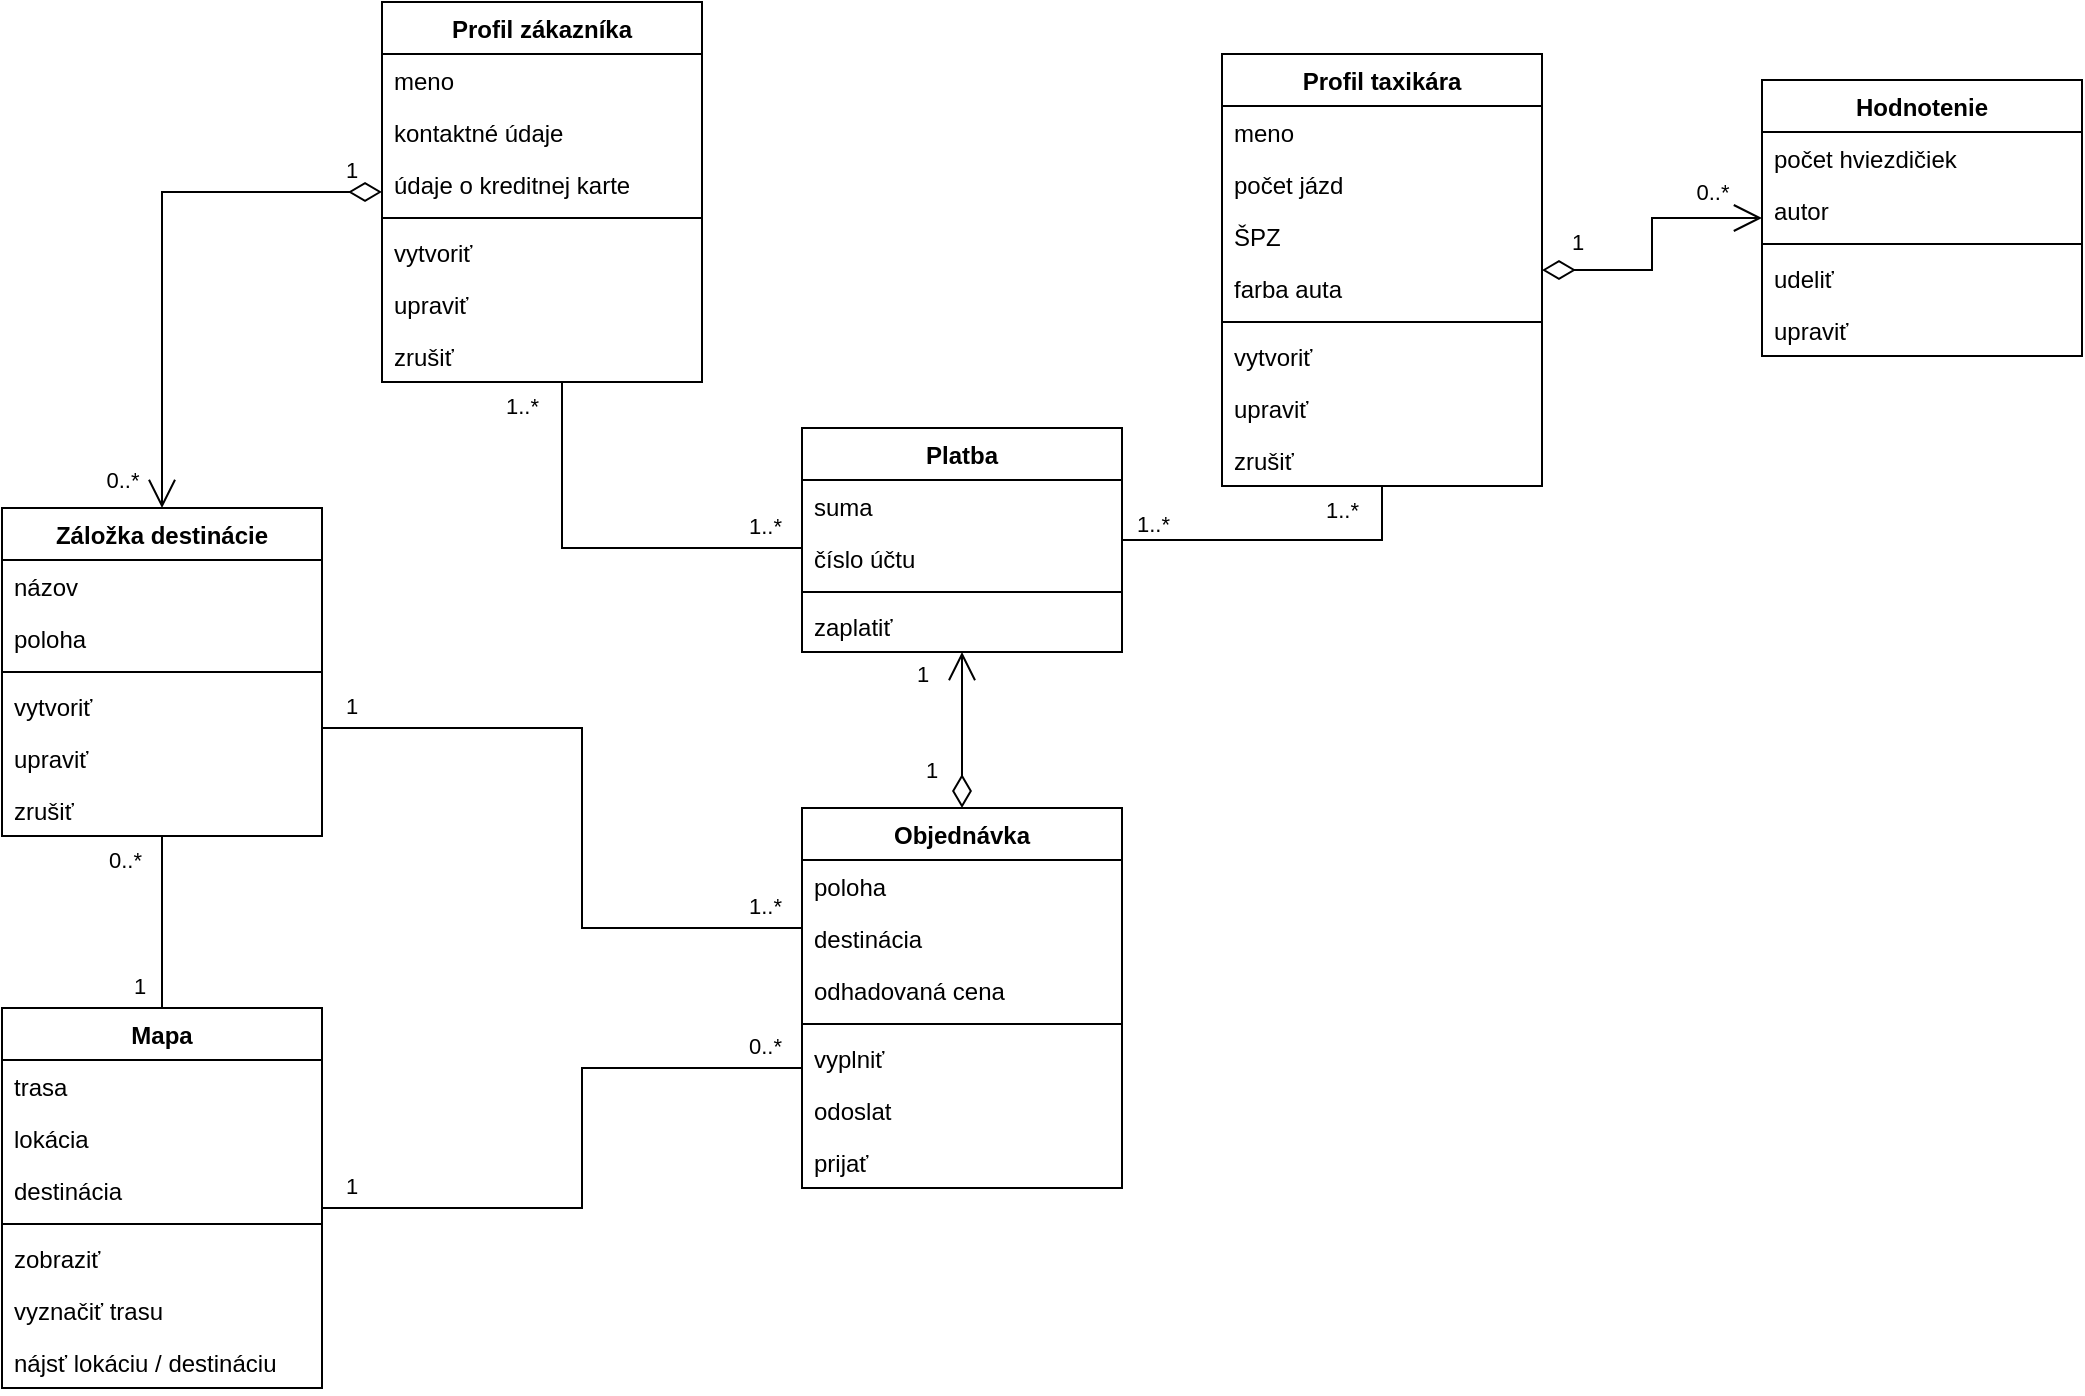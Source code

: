 <mxfile version="17.2.1" type="github">
  <diagram id="mN1ouyrNTuctR9NaxwXK" name="Page-1">
    <mxGraphModel dx="631" dy="874" grid="1" gridSize="10" guides="1" tooltips="1" connect="1" arrows="1" fold="1" page="1" pageScale="1" pageWidth="827" pageHeight="1169" math="0" shadow="0">
      <root>
        <mxCell id="0" />
        <mxCell id="1" parent="0" />
        <mxCell id="VDZjWGTv7sK5HXdo6hYH-1" value="Objednávka" style="swimlane;fontStyle=1;align=center;verticalAlign=top;childLayout=stackLayout;horizontal=1;startSize=26;horizontalStack=0;resizeParent=1;resizeParentMax=0;resizeLast=0;collapsible=1;marginBottom=0;" parent="1" vertex="1">
          <mxGeometry x="750" y="603" width="160" height="190" as="geometry" />
        </mxCell>
        <mxCell id="VDZjWGTv7sK5HXdo6hYH-2" value="poloha" style="text;strokeColor=none;fillColor=none;align=left;verticalAlign=top;spacingLeft=4;spacingRight=4;overflow=hidden;rotatable=0;points=[[0,0.5],[1,0.5]];portConstraint=eastwest;" parent="VDZjWGTv7sK5HXdo6hYH-1" vertex="1">
          <mxGeometry y="26" width="160" height="26" as="geometry" />
        </mxCell>
        <mxCell id="VDZjWGTv7sK5HXdo6hYH-36" value="destinácia" style="text;strokeColor=none;fillColor=none;align=left;verticalAlign=top;spacingLeft=4;spacingRight=4;overflow=hidden;rotatable=0;points=[[0,0.5],[1,0.5]];portConstraint=eastwest;" parent="VDZjWGTv7sK5HXdo6hYH-1" vertex="1">
          <mxGeometry y="52" width="160" height="26" as="geometry" />
        </mxCell>
        <mxCell id="o1BVJ0uTKJW_cMdWR_Qv-1" value="odhadovaná cena" style="text;strokeColor=none;fillColor=none;align=left;verticalAlign=top;spacingLeft=4;spacingRight=4;overflow=hidden;rotatable=0;points=[[0,0.5],[1,0.5]];portConstraint=eastwest;" parent="VDZjWGTv7sK5HXdo6hYH-1" vertex="1">
          <mxGeometry y="78" width="160" height="26" as="geometry" />
        </mxCell>
        <mxCell id="VDZjWGTv7sK5HXdo6hYH-3" value="" style="line;strokeWidth=1;fillColor=none;align=left;verticalAlign=middle;spacingTop=-1;spacingLeft=3;spacingRight=3;rotatable=0;labelPosition=right;points=[];portConstraint=eastwest;" parent="VDZjWGTv7sK5HXdo6hYH-1" vertex="1">
          <mxGeometry y="104" width="160" height="8" as="geometry" />
        </mxCell>
        <mxCell id="VDZjWGTv7sK5HXdo6hYH-4" value="vyplniť" style="text;strokeColor=none;fillColor=none;align=left;verticalAlign=top;spacingLeft=4;spacingRight=4;overflow=hidden;rotatable=0;points=[[0,0.5],[1,0.5]];portConstraint=eastwest;" parent="VDZjWGTv7sK5HXdo6hYH-1" vertex="1">
          <mxGeometry y="112" width="160" height="26" as="geometry" />
        </mxCell>
        <mxCell id="VDZjWGTv7sK5HXdo6hYH-37" value="odoslat" style="text;strokeColor=none;fillColor=none;align=left;verticalAlign=top;spacingLeft=4;spacingRight=4;overflow=hidden;rotatable=0;points=[[0,0.5],[1,0.5]];portConstraint=eastwest;" parent="VDZjWGTv7sK5HXdo6hYH-1" vertex="1">
          <mxGeometry y="138" width="160" height="26" as="geometry" />
        </mxCell>
        <mxCell id="VDZjWGTv7sK5HXdo6hYH-38" value="prijať" style="text;strokeColor=none;fillColor=none;align=left;verticalAlign=top;spacingLeft=4;spacingRight=4;overflow=hidden;rotatable=0;points=[[0,0.5],[1,0.5]];portConstraint=eastwest;" parent="VDZjWGTv7sK5HXdo6hYH-1" vertex="1">
          <mxGeometry y="164" width="160" height="26" as="geometry" />
        </mxCell>
        <mxCell id="VDZjWGTv7sK5HXdo6hYH-9" value="Hodnotenie" style="swimlane;fontStyle=1;align=center;verticalAlign=top;childLayout=stackLayout;horizontal=1;startSize=26;horizontalStack=0;resizeParent=1;resizeParentMax=0;resizeLast=0;collapsible=1;marginBottom=0;" parent="1" vertex="1">
          <mxGeometry x="1230" y="239" width="160" height="138" as="geometry" />
        </mxCell>
        <mxCell id="VDZjWGTv7sK5HXdo6hYH-10" value="počet hviezdičiek" style="text;strokeColor=none;fillColor=none;align=left;verticalAlign=top;spacingLeft=4;spacingRight=4;overflow=hidden;rotatable=0;points=[[0,0.5],[1,0.5]];portConstraint=eastwest;" parent="VDZjWGTv7sK5HXdo6hYH-9" vertex="1">
          <mxGeometry y="26" width="160" height="26" as="geometry" />
        </mxCell>
        <mxCell id="VDZjWGTv7sK5HXdo6hYH-47" value="autor" style="text;strokeColor=none;fillColor=none;align=left;verticalAlign=top;spacingLeft=4;spacingRight=4;overflow=hidden;rotatable=0;points=[[0,0.5],[1,0.5]];portConstraint=eastwest;" parent="VDZjWGTv7sK5HXdo6hYH-9" vertex="1">
          <mxGeometry y="52" width="160" height="26" as="geometry" />
        </mxCell>
        <mxCell id="VDZjWGTv7sK5HXdo6hYH-11" value="" style="line;strokeWidth=1;fillColor=none;align=left;verticalAlign=middle;spacingTop=-1;spacingLeft=3;spacingRight=3;rotatable=0;labelPosition=right;points=[];portConstraint=eastwest;" parent="VDZjWGTv7sK5HXdo6hYH-9" vertex="1">
          <mxGeometry y="78" width="160" height="8" as="geometry" />
        </mxCell>
        <mxCell id="VDZjWGTv7sK5HXdo6hYH-12" value="udeliť" style="text;strokeColor=none;fillColor=none;align=left;verticalAlign=top;spacingLeft=4;spacingRight=4;overflow=hidden;rotatable=0;points=[[0,0.5],[1,0.5]];portConstraint=eastwest;" parent="VDZjWGTv7sK5HXdo6hYH-9" vertex="1">
          <mxGeometry y="86" width="160" height="26" as="geometry" />
        </mxCell>
        <mxCell id="VDZjWGTv7sK5HXdo6hYH-51" value="upraviť" style="text;strokeColor=none;fillColor=none;align=left;verticalAlign=top;spacingLeft=4;spacingRight=4;overflow=hidden;rotatable=0;points=[[0,0.5],[1,0.5]];portConstraint=eastwest;" parent="VDZjWGTv7sK5HXdo6hYH-9" vertex="1">
          <mxGeometry y="112" width="160" height="26" as="geometry" />
        </mxCell>
        <mxCell id="VDZjWGTv7sK5HXdo6hYH-13" value="Profil taxikára" style="swimlane;fontStyle=1;align=center;verticalAlign=top;childLayout=stackLayout;horizontal=1;startSize=26;horizontalStack=0;resizeParent=1;resizeParentMax=0;resizeLast=0;collapsible=1;marginBottom=0;" parent="1" vertex="1">
          <mxGeometry x="960" y="226" width="160" height="216" as="geometry" />
        </mxCell>
        <mxCell id="VDZjWGTv7sK5HXdo6hYH-14" value="meno" style="text;strokeColor=none;fillColor=none;align=left;verticalAlign=top;spacingLeft=4;spacingRight=4;overflow=hidden;rotatable=0;points=[[0,0.5],[1,0.5]];portConstraint=eastwest;" parent="VDZjWGTv7sK5HXdo6hYH-13" vertex="1">
          <mxGeometry y="26" width="160" height="26" as="geometry" />
        </mxCell>
        <mxCell id="dlxhb_8l2S5NVFVOUwn5-2" value="počet jázd" style="text;strokeColor=none;fillColor=none;align=left;verticalAlign=top;spacingLeft=4;spacingRight=4;overflow=hidden;rotatable=0;points=[[0,0.5],[1,0.5]];portConstraint=eastwest;" vertex="1" parent="VDZjWGTv7sK5HXdo6hYH-13">
          <mxGeometry y="52" width="160" height="26" as="geometry" />
        </mxCell>
        <mxCell id="VDZjWGTv7sK5HXdo6hYH-43" value="ŠPZ" style="text;strokeColor=none;fillColor=none;align=left;verticalAlign=top;spacingLeft=4;spacingRight=4;overflow=hidden;rotatable=0;points=[[0,0.5],[1,0.5]];portConstraint=eastwest;" parent="VDZjWGTv7sK5HXdo6hYH-13" vertex="1">
          <mxGeometry y="78" width="160" height="26" as="geometry" />
        </mxCell>
        <mxCell id="dlxhb_8l2S5NVFVOUwn5-3" value="farba auta" style="text;strokeColor=none;fillColor=none;align=left;verticalAlign=top;spacingLeft=4;spacingRight=4;overflow=hidden;rotatable=0;points=[[0,0.5],[1,0.5]];portConstraint=eastwest;" vertex="1" parent="VDZjWGTv7sK5HXdo6hYH-13">
          <mxGeometry y="104" width="160" height="26" as="geometry" />
        </mxCell>
        <mxCell id="VDZjWGTv7sK5HXdo6hYH-15" value="" style="line;strokeWidth=1;fillColor=none;align=left;verticalAlign=middle;spacingTop=-1;spacingLeft=3;spacingRight=3;rotatable=0;labelPosition=right;points=[];portConstraint=eastwest;" parent="VDZjWGTv7sK5HXdo6hYH-13" vertex="1">
          <mxGeometry y="130" width="160" height="8" as="geometry" />
        </mxCell>
        <mxCell id="VDZjWGTv7sK5HXdo6hYH-16" value="vytvoriť" style="text;strokeColor=none;fillColor=none;align=left;verticalAlign=top;spacingLeft=4;spacingRight=4;overflow=hidden;rotatable=0;points=[[0,0.5],[1,0.5]];portConstraint=eastwest;" parent="VDZjWGTv7sK5HXdo6hYH-13" vertex="1">
          <mxGeometry y="138" width="160" height="26" as="geometry" />
        </mxCell>
        <mxCell id="VDZjWGTv7sK5HXdo6hYH-49" value="upraviť" style="text;strokeColor=none;fillColor=none;align=left;verticalAlign=top;spacingLeft=4;spacingRight=4;overflow=hidden;rotatable=0;points=[[0,0.5],[1,0.5]];portConstraint=eastwest;" parent="VDZjWGTv7sK5HXdo6hYH-13" vertex="1">
          <mxGeometry y="164" width="160" height="26" as="geometry" />
        </mxCell>
        <mxCell id="VDZjWGTv7sK5HXdo6hYH-50" value="zrušiť" style="text;strokeColor=none;fillColor=none;align=left;verticalAlign=top;spacingLeft=4;spacingRight=4;overflow=hidden;rotatable=0;points=[[0,0.5],[1,0.5]];portConstraint=eastwest;" parent="VDZjWGTv7sK5HXdo6hYH-13" vertex="1">
          <mxGeometry y="190" width="160" height="26" as="geometry" />
        </mxCell>
        <mxCell id="VDZjWGTv7sK5HXdo6hYH-52" value="Platba" style="swimlane;fontStyle=1;align=center;verticalAlign=top;childLayout=stackLayout;horizontal=1;startSize=26;horizontalStack=0;resizeParent=1;resizeParentMax=0;resizeLast=0;collapsible=1;marginBottom=0;" parent="1" vertex="1">
          <mxGeometry x="750" y="413" width="160" height="112" as="geometry" />
        </mxCell>
        <mxCell id="VDZjWGTv7sK5HXdo6hYH-58" value="suma" style="text;strokeColor=none;fillColor=none;align=left;verticalAlign=top;spacingLeft=4;spacingRight=4;overflow=hidden;rotatable=0;points=[[0,0.5],[1,0.5]];portConstraint=eastwest;" parent="VDZjWGTv7sK5HXdo6hYH-52" vertex="1">
          <mxGeometry y="26" width="160" height="26" as="geometry" />
        </mxCell>
        <mxCell id="VDZjWGTv7sK5HXdo6hYH-53" value="číslo účtu" style="text;strokeColor=none;fillColor=none;align=left;verticalAlign=top;spacingLeft=4;spacingRight=4;overflow=hidden;rotatable=0;points=[[0,0.5],[1,0.5]];portConstraint=eastwest;" parent="VDZjWGTv7sK5HXdo6hYH-52" vertex="1">
          <mxGeometry y="52" width="160" height="26" as="geometry" />
        </mxCell>
        <mxCell id="VDZjWGTv7sK5HXdo6hYH-54" value="" style="line;strokeWidth=1;fillColor=none;align=left;verticalAlign=middle;spacingTop=-1;spacingLeft=3;spacingRight=3;rotatable=0;labelPosition=right;points=[];portConstraint=eastwest;" parent="VDZjWGTv7sK5HXdo6hYH-52" vertex="1">
          <mxGeometry y="78" width="160" height="8" as="geometry" />
        </mxCell>
        <mxCell id="VDZjWGTv7sK5HXdo6hYH-55" value="zaplatiť" style="text;strokeColor=none;fillColor=none;align=left;verticalAlign=top;spacingLeft=4;spacingRight=4;overflow=hidden;rotatable=0;points=[[0,0.5],[1,0.5]];portConstraint=eastwest;" parent="VDZjWGTv7sK5HXdo6hYH-52" vertex="1">
          <mxGeometry y="86" width="160" height="26" as="geometry" />
        </mxCell>
        <mxCell id="jdFO0gg6krLH-1RtM8wd-1" value="Profil zákazníka" style="swimlane;fontStyle=1;align=center;verticalAlign=top;childLayout=stackLayout;horizontal=1;startSize=26;horizontalStack=0;resizeParent=1;resizeParentMax=0;resizeLast=0;collapsible=1;marginBottom=0;" parent="1" vertex="1">
          <mxGeometry x="540" y="200" width="160" height="190" as="geometry" />
        </mxCell>
        <mxCell id="jdFO0gg6krLH-1RtM8wd-2" value="meno" style="text;strokeColor=none;fillColor=none;align=left;verticalAlign=top;spacingLeft=4;spacingRight=4;overflow=hidden;rotatable=0;points=[[0,0.5],[1,0.5]];portConstraint=eastwest;" parent="jdFO0gg6krLH-1RtM8wd-1" vertex="1">
          <mxGeometry y="26" width="160" height="26" as="geometry" />
        </mxCell>
        <mxCell id="C7E4gYj_CncNiSk5vlhF-28" value="kontaktné údaje" style="text;strokeColor=none;fillColor=none;align=left;verticalAlign=top;spacingLeft=4;spacingRight=4;overflow=hidden;rotatable=0;points=[[0,0.5],[1,0.5]];portConstraint=eastwest;" parent="jdFO0gg6krLH-1RtM8wd-1" vertex="1">
          <mxGeometry y="52" width="160" height="26" as="geometry" />
        </mxCell>
        <mxCell id="C7E4gYj_CncNiSk5vlhF-29" value="údaje o kreditnej karte" style="text;strokeColor=none;fillColor=none;align=left;verticalAlign=top;spacingLeft=4;spacingRight=4;overflow=hidden;rotatable=0;points=[[0,0.5],[1,0.5]];portConstraint=eastwest;" parent="jdFO0gg6krLH-1RtM8wd-1" vertex="1">
          <mxGeometry y="78" width="160" height="26" as="geometry" />
        </mxCell>
        <mxCell id="jdFO0gg6krLH-1RtM8wd-3" value="" style="line;strokeWidth=1;fillColor=none;align=left;verticalAlign=middle;spacingTop=-1;spacingLeft=3;spacingRight=3;rotatable=0;labelPosition=right;points=[];portConstraint=eastwest;" parent="jdFO0gg6krLH-1RtM8wd-1" vertex="1">
          <mxGeometry y="104" width="160" height="8" as="geometry" />
        </mxCell>
        <mxCell id="jdFO0gg6krLH-1RtM8wd-4" value="vytvoriť" style="text;strokeColor=none;fillColor=none;align=left;verticalAlign=top;spacingLeft=4;spacingRight=4;overflow=hidden;rotatable=0;points=[[0,0.5],[1,0.5]];portConstraint=eastwest;" parent="jdFO0gg6krLH-1RtM8wd-1" vertex="1">
          <mxGeometry y="112" width="160" height="26" as="geometry" />
        </mxCell>
        <mxCell id="C7E4gYj_CncNiSk5vlhF-30" value="upraviť" style="text;strokeColor=none;fillColor=none;align=left;verticalAlign=top;spacingLeft=4;spacingRight=4;overflow=hidden;rotatable=0;points=[[0,0.5],[1,0.5]];portConstraint=eastwest;" parent="jdFO0gg6krLH-1RtM8wd-1" vertex="1">
          <mxGeometry y="138" width="160" height="26" as="geometry" />
        </mxCell>
        <mxCell id="C7E4gYj_CncNiSk5vlhF-31" value="zrušiť" style="text;strokeColor=none;fillColor=none;align=left;verticalAlign=top;spacingLeft=4;spacingRight=4;overflow=hidden;rotatable=0;points=[[0,0.5],[1,0.5]];portConstraint=eastwest;" parent="jdFO0gg6krLH-1RtM8wd-1" vertex="1">
          <mxGeometry y="164" width="160" height="26" as="geometry" />
        </mxCell>
        <mxCell id="C7E4gYj_CncNiSk5vlhF-1" value="Mapa" style="swimlane;fontStyle=1;align=center;verticalAlign=top;childLayout=stackLayout;horizontal=1;startSize=26;horizontalStack=0;resizeParent=1;resizeParentMax=0;resizeLast=0;collapsible=1;marginBottom=0;" parent="1" vertex="1">
          <mxGeometry x="350" y="703" width="160" height="190" as="geometry" />
        </mxCell>
        <mxCell id="C7E4gYj_CncNiSk5vlhF-2" value="trasa" style="text;strokeColor=none;fillColor=none;align=left;verticalAlign=top;spacingLeft=4;spacingRight=4;overflow=hidden;rotatable=0;points=[[0,0.5],[1,0.5]];portConstraint=eastwest;" parent="C7E4gYj_CncNiSk5vlhF-1" vertex="1">
          <mxGeometry y="26" width="160" height="26" as="geometry" />
        </mxCell>
        <mxCell id="C7E4gYj_CncNiSk5vlhF-35" value="lokácia" style="text;strokeColor=none;fillColor=none;align=left;verticalAlign=top;spacingLeft=4;spacingRight=4;overflow=hidden;rotatable=0;points=[[0,0.5],[1,0.5]];portConstraint=eastwest;" parent="C7E4gYj_CncNiSk5vlhF-1" vertex="1">
          <mxGeometry y="52" width="160" height="26" as="geometry" />
        </mxCell>
        <mxCell id="C7E4gYj_CncNiSk5vlhF-36" value="destinácia" style="text;strokeColor=none;fillColor=none;align=left;verticalAlign=top;spacingLeft=4;spacingRight=4;overflow=hidden;rotatable=0;points=[[0,0.5],[1,0.5]];portConstraint=eastwest;" parent="C7E4gYj_CncNiSk5vlhF-1" vertex="1">
          <mxGeometry y="78" width="160" height="26" as="geometry" />
        </mxCell>
        <mxCell id="C7E4gYj_CncNiSk5vlhF-3" value="" style="line;strokeWidth=1;fillColor=none;align=left;verticalAlign=middle;spacingTop=-1;spacingLeft=3;spacingRight=3;rotatable=0;labelPosition=right;points=[];portConstraint=eastwest;" parent="C7E4gYj_CncNiSk5vlhF-1" vertex="1">
          <mxGeometry y="104" width="160" height="8" as="geometry" />
        </mxCell>
        <mxCell id="C7E4gYj_CncNiSk5vlhF-4" value="zobraziť" style="text;strokeColor=none;fillColor=none;align=left;verticalAlign=top;spacingLeft=4;spacingRight=4;overflow=hidden;rotatable=0;points=[[0,0.5],[1,0.5]];portConstraint=eastwest;" parent="C7E4gYj_CncNiSk5vlhF-1" vertex="1">
          <mxGeometry y="112" width="160" height="26" as="geometry" />
        </mxCell>
        <mxCell id="C7E4gYj_CncNiSk5vlhF-37" value="vyznačiť trasu" style="text;strokeColor=none;fillColor=none;align=left;verticalAlign=top;spacingLeft=4;spacingRight=4;overflow=hidden;rotatable=0;points=[[0,0.5],[1,0.5]];portConstraint=eastwest;" parent="C7E4gYj_CncNiSk5vlhF-1" vertex="1">
          <mxGeometry y="138" width="160" height="26" as="geometry" />
        </mxCell>
        <mxCell id="C7E4gYj_CncNiSk5vlhF-38" value="nájsť lokáciu / destináciu" style="text;strokeColor=none;fillColor=none;align=left;verticalAlign=top;spacingLeft=4;spacingRight=4;overflow=hidden;rotatable=0;points=[[0,0.5],[1,0.5]];portConstraint=eastwest;" parent="C7E4gYj_CncNiSk5vlhF-1" vertex="1">
          <mxGeometry y="164" width="160" height="26" as="geometry" />
        </mxCell>
        <mxCell id="C7E4gYj_CncNiSk5vlhF-5" value="Záložka destinácie" style="swimlane;fontStyle=1;align=center;verticalAlign=top;childLayout=stackLayout;horizontal=1;startSize=26;horizontalStack=0;resizeParent=1;resizeParentMax=0;resizeLast=0;collapsible=1;marginBottom=0;" parent="1" vertex="1">
          <mxGeometry x="350" y="453" width="160" height="164" as="geometry" />
        </mxCell>
        <mxCell id="C7E4gYj_CncNiSk5vlhF-6" value="názov" style="text;strokeColor=none;fillColor=none;align=left;verticalAlign=top;spacingLeft=4;spacingRight=4;overflow=hidden;rotatable=0;points=[[0,0.5],[1,0.5]];portConstraint=eastwest;" parent="C7E4gYj_CncNiSk5vlhF-5" vertex="1">
          <mxGeometry y="26" width="160" height="26" as="geometry" />
        </mxCell>
        <mxCell id="C7E4gYj_CncNiSk5vlhF-32" value="poloha" style="text;strokeColor=none;fillColor=none;align=left;verticalAlign=top;spacingLeft=4;spacingRight=4;overflow=hidden;rotatable=0;points=[[0,0.5],[1,0.5]];portConstraint=eastwest;" parent="C7E4gYj_CncNiSk5vlhF-5" vertex="1">
          <mxGeometry y="52" width="160" height="26" as="geometry" />
        </mxCell>
        <mxCell id="C7E4gYj_CncNiSk5vlhF-7" value="" style="line;strokeWidth=1;fillColor=none;align=left;verticalAlign=middle;spacingTop=-1;spacingLeft=3;spacingRight=3;rotatable=0;labelPosition=right;points=[];portConstraint=eastwest;" parent="C7E4gYj_CncNiSk5vlhF-5" vertex="1">
          <mxGeometry y="78" width="160" height="8" as="geometry" />
        </mxCell>
        <mxCell id="C7E4gYj_CncNiSk5vlhF-8" value="vytvoriť" style="text;strokeColor=none;fillColor=none;align=left;verticalAlign=top;spacingLeft=4;spacingRight=4;overflow=hidden;rotatable=0;points=[[0,0.5],[1,0.5]];portConstraint=eastwest;" parent="C7E4gYj_CncNiSk5vlhF-5" vertex="1">
          <mxGeometry y="86" width="160" height="26" as="geometry" />
        </mxCell>
        <mxCell id="C7E4gYj_CncNiSk5vlhF-33" value="upraviť" style="text;strokeColor=none;fillColor=none;align=left;verticalAlign=top;spacingLeft=4;spacingRight=4;overflow=hidden;rotatable=0;points=[[0,0.5],[1,0.5]];portConstraint=eastwest;" parent="C7E4gYj_CncNiSk5vlhF-5" vertex="1">
          <mxGeometry y="112" width="160" height="26" as="geometry" />
        </mxCell>
        <mxCell id="C7E4gYj_CncNiSk5vlhF-34" value="zrušiť" style="text;strokeColor=none;fillColor=none;align=left;verticalAlign=top;spacingLeft=4;spacingRight=4;overflow=hidden;rotatable=0;points=[[0,0.5],[1,0.5]];portConstraint=eastwest;" parent="C7E4gYj_CncNiSk5vlhF-5" vertex="1">
          <mxGeometry y="138" width="160" height="26" as="geometry" />
        </mxCell>
        <mxCell id="C7E4gYj_CncNiSk5vlhF-9" value="1" style="endArrow=open;html=1;endSize=12;startArrow=diamondThin;startSize=14;startFill=0;edgeStyle=orthogonalEdgeStyle;align=left;verticalAlign=bottom;rounded=0;" parent="1" source="VDZjWGTv7sK5HXdo6hYH-13" target="VDZjWGTv7sK5HXdo6hYH-9" edge="1">
          <mxGeometry x="-0.818" y="5" relative="1" as="geometry">
            <mxPoint x="620" y="603" as="sourcePoint" />
            <mxPoint x="780" y="603" as="targetPoint" />
            <Array as="points" />
            <mxPoint as="offset" />
          </mxGeometry>
        </mxCell>
        <mxCell id="C7E4gYj_CncNiSk5vlhF-41" value="0..*" style="edgeLabel;html=1;align=center;verticalAlign=middle;resizable=0;points=[];" parent="C7E4gYj_CncNiSk5vlhF-9" vertex="1" connectable="0">
          <mxGeometry x="0.634" y="1" relative="1" as="geometry">
            <mxPoint y="-12" as="offset" />
          </mxGeometry>
        </mxCell>
        <mxCell id="C7E4gYj_CncNiSk5vlhF-10" value="" style="endArrow=none;html=1;edgeStyle=orthogonalEdgeStyle;rounded=0;" parent="1" source="C7E4gYj_CncNiSk5vlhF-5" target="VDZjWGTv7sK5HXdo6hYH-1" edge="1">
          <mxGeometry relative="1" as="geometry">
            <mxPoint x="850" y="613" as="sourcePoint" />
            <mxPoint x="1010" y="613" as="targetPoint" />
            <Array as="points">
              <mxPoint x="640" y="563" />
              <mxPoint x="640" y="663" />
            </Array>
          </mxGeometry>
        </mxCell>
        <mxCell id="C7E4gYj_CncNiSk5vlhF-11" value="1" style="edgeLabel;resizable=0;html=1;align=left;verticalAlign=bottom;" parent="C7E4gYj_CncNiSk5vlhF-10" connectable="0" vertex="1">
          <mxGeometry x="-1" relative="1" as="geometry">
            <mxPoint x="10" y="-3" as="offset" />
          </mxGeometry>
        </mxCell>
        <mxCell id="C7E4gYj_CncNiSk5vlhF-12" value="1..*" style="edgeLabel;resizable=0;html=1;align=right;verticalAlign=bottom;" parent="C7E4gYj_CncNiSk5vlhF-10" connectable="0" vertex="1">
          <mxGeometry x="1" relative="1" as="geometry">
            <mxPoint x="-10" y="-3" as="offset" />
          </mxGeometry>
        </mxCell>
        <mxCell id="C7E4gYj_CncNiSk5vlhF-13" value="" style="endArrow=none;html=1;edgeStyle=orthogonalEdgeStyle;rounded=0;" parent="1" source="C7E4gYj_CncNiSk5vlhF-1" target="C7E4gYj_CncNiSk5vlhF-5" edge="1">
          <mxGeometry relative="1" as="geometry">
            <mxPoint x="850" y="613" as="sourcePoint" />
            <mxPoint x="1010" y="613" as="targetPoint" />
          </mxGeometry>
        </mxCell>
        <mxCell id="C7E4gYj_CncNiSk5vlhF-14" value="1" style="edgeLabel;resizable=0;html=1;align=left;verticalAlign=bottom;" parent="C7E4gYj_CncNiSk5vlhF-13" connectable="0" vertex="1">
          <mxGeometry x="-1" relative="1" as="geometry">
            <mxPoint x="-16" y="-3" as="offset" />
          </mxGeometry>
        </mxCell>
        <mxCell id="C7E4gYj_CncNiSk5vlhF-15" value="0..*" style="edgeLabel;resizable=0;html=1;align=right;verticalAlign=bottom;" parent="C7E4gYj_CncNiSk5vlhF-13" connectable="0" vertex="1">
          <mxGeometry x="1" relative="1" as="geometry">
            <mxPoint x="-10" y="20" as="offset" />
          </mxGeometry>
        </mxCell>
        <mxCell id="C7E4gYj_CncNiSk5vlhF-16" value="" style="endArrow=none;html=1;edgeStyle=orthogonalEdgeStyle;rounded=0;" parent="1" source="C7E4gYj_CncNiSk5vlhF-1" target="VDZjWGTv7sK5HXdo6hYH-1" edge="1">
          <mxGeometry relative="1" as="geometry">
            <mxPoint x="850" y="613" as="sourcePoint" />
            <mxPoint x="1010" y="613" as="targetPoint" />
            <Array as="points">
              <mxPoint x="640" y="803" />
              <mxPoint x="640" y="733" />
            </Array>
          </mxGeometry>
        </mxCell>
        <mxCell id="C7E4gYj_CncNiSk5vlhF-17" value="1" style="edgeLabel;resizable=0;html=1;align=left;verticalAlign=bottom;" parent="C7E4gYj_CncNiSk5vlhF-16" connectable="0" vertex="1">
          <mxGeometry x="-1" relative="1" as="geometry">
            <mxPoint x="10" y="-3" as="offset" />
          </mxGeometry>
        </mxCell>
        <mxCell id="C7E4gYj_CncNiSk5vlhF-18" value="0..*" style="edgeLabel;resizable=0;html=1;align=right;verticalAlign=bottom;" parent="C7E4gYj_CncNiSk5vlhF-16" connectable="0" vertex="1">
          <mxGeometry x="1" relative="1" as="geometry">
            <mxPoint x="-10" y="-3" as="offset" />
          </mxGeometry>
        </mxCell>
        <mxCell id="C7E4gYj_CncNiSk5vlhF-19" value="" style="endArrow=none;html=1;edgeStyle=orthogonalEdgeStyle;rounded=0;" parent="1" source="VDZjWGTv7sK5HXdo6hYH-13" target="VDZjWGTv7sK5HXdo6hYH-52" edge="1">
          <mxGeometry relative="1" as="geometry">
            <mxPoint x="620" y="603" as="sourcePoint" />
            <mxPoint x="780" y="603" as="targetPoint" />
            <Array as="points">
              <mxPoint x="1040" y="469" />
            </Array>
          </mxGeometry>
        </mxCell>
        <mxCell id="C7E4gYj_CncNiSk5vlhF-20" value="1..*" style="edgeLabel;resizable=0;html=1;align=left;verticalAlign=bottom;" parent="C7E4gYj_CncNiSk5vlhF-19" connectable="0" vertex="1">
          <mxGeometry x="-1" relative="1" as="geometry">
            <mxPoint x="-30" y="20" as="offset" />
          </mxGeometry>
        </mxCell>
        <mxCell id="C7E4gYj_CncNiSk5vlhF-21" value="1..*" style="edgeLabel;resizable=0;html=1;align=right;verticalAlign=bottom;" parent="C7E4gYj_CncNiSk5vlhF-19" connectable="0" vertex="1">
          <mxGeometry x="1" relative="1" as="geometry">
            <mxPoint x="24" as="offset" />
          </mxGeometry>
        </mxCell>
        <mxCell id="C7E4gYj_CncNiSk5vlhF-22" value="" style="endArrow=none;html=1;edgeStyle=orthogonalEdgeStyle;rounded=0;" parent="1" source="jdFO0gg6krLH-1RtM8wd-1" target="VDZjWGTv7sK5HXdo6hYH-52" edge="1">
          <mxGeometry relative="1" as="geometry">
            <mxPoint x="620" y="603" as="sourcePoint" />
            <mxPoint x="960" y="453" as="targetPoint" />
            <Array as="points">
              <mxPoint x="630" y="473" />
            </Array>
          </mxGeometry>
        </mxCell>
        <mxCell id="C7E4gYj_CncNiSk5vlhF-23" value="1..*" style="edgeLabel;resizable=0;html=1;align=left;verticalAlign=bottom;" parent="C7E4gYj_CncNiSk5vlhF-22" connectable="0" vertex="1">
          <mxGeometry x="-1" relative="1" as="geometry">
            <mxPoint x="-30" y="20" as="offset" />
          </mxGeometry>
        </mxCell>
        <mxCell id="C7E4gYj_CncNiSk5vlhF-24" value="1..*" style="edgeLabel;resizable=0;html=1;align=right;verticalAlign=bottom;" parent="C7E4gYj_CncNiSk5vlhF-22" connectable="0" vertex="1">
          <mxGeometry x="1" relative="1" as="geometry">
            <mxPoint x="-10" y="-3" as="offset" />
          </mxGeometry>
        </mxCell>
        <mxCell id="C7E4gYj_CncNiSk5vlhF-39" value="1" style="endArrow=open;html=1;endSize=12;startArrow=diamondThin;startSize=14;startFill=0;edgeStyle=orthogonalEdgeStyle;align=left;verticalAlign=bottom;rounded=0;" parent="1" source="VDZjWGTv7sK5HXdo6hYH-1" target="VDZjWGTv7sK5HXdo6hYH-52" edge="1">
          <mxGeometry x="-0.744" y="20" relative="1" as="geometry">
            <mxPoint x="860" y="603" as="sourcePoint" />
            <mxPoint x="1020" y="603" as="targetPoint" />
            <mxPoint as="offset" />
          </mxGeometry>
        </mxCell>
        <mxCell id="C7E4gYj_CncNiSk5vlhF-40" value="1" style="edgeLabel;html=1;align=center;verticalAlign=middle;resizable=0;points=[];" parent="C7E4gYj_CncNiSk5vlhF-39" vertex="1" connectable="0">
          <mxGeometry x="0.751" y="-2" relative="1" as="geometry">
            <mxPoint x="-22" y="1" as="offset" />
          </mxGeometry>
        </mxCell>
        <mxCell id="C7E4gYj_CncNiSk5vlhF-42" value="1" style="endArrow=open;html=1;endSize=12;startArrow=diamondThin;startSize=14;startFill=0;edgeStyle=orthogonalEdgeStyle;align=left;verticalAlign=bottom;rounded=0;" parent="1" source="jdFO0gg6krLH-1RtM8wd-1" target="C7E4gYj_CncNiSk5vlhF-5" edge="1">
          <mxGeometry x="-0.851" y="-2" relative="1" as="geometry">
            <mxPoint x="710" y="383" as="sourcePoint" />
            <mxPoint x="870" y="383" as="targetPoint" />
            <mxPoint as="offset" />
          </mxGeometry>
        </mxCell>
        <mxCell id="C7E4gYj_CncNiSk5vlhF-43" value="0..*" style="edgeLabel;html=1;align=center;verticalAlign=middle;resizable=0;points=[];" parent="C7E4gYj_CncNiSk5vlhF-42" vertex="1" connectable="0">
          <mxGeometry x="0.791" relative="1" as="geometry">
            <mxPoint x="-20" y="14" as="offset" />
          </mxGeometry>
        </mxCell>
      </root>
    </mxGraphModel>
  </diagram>
</mxfile>
